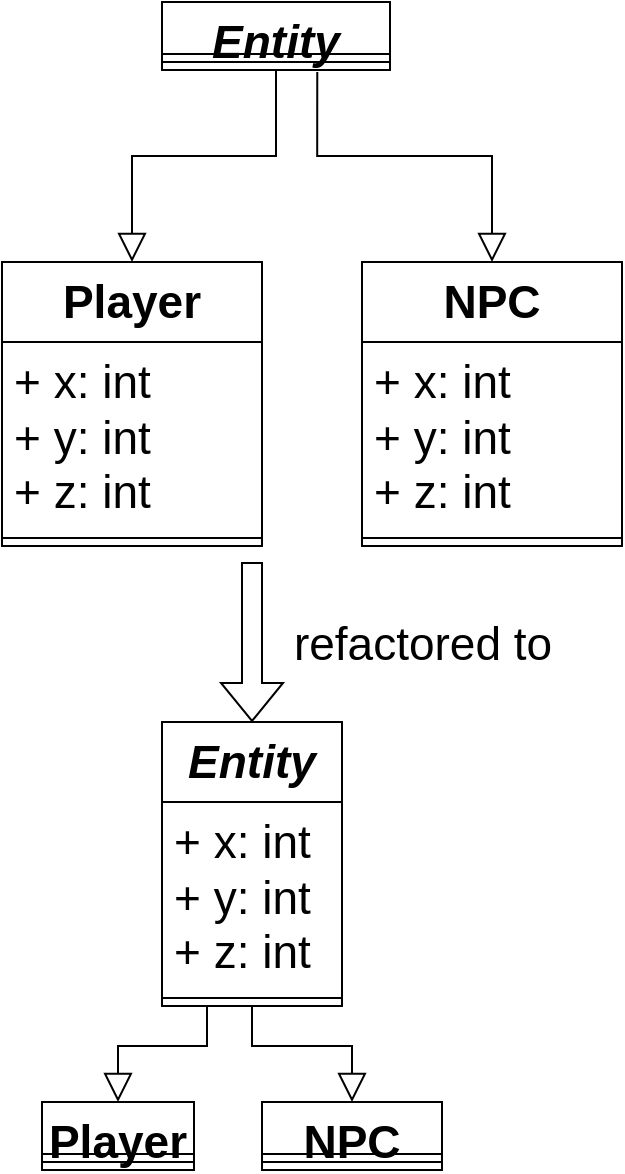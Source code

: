 <mxfile version="24.9.0">
  <diagram id="C5RBs43oDa-KdzZeNtuy" name="Page-1">
    <mxGraphModel dx="415" dy="227" grid="1" gridSize="10" guides="1" tooltips="1" connect="1" arrows="1" fold="1" page="1" pageScale="1" pageWidth="827" pageHeight="1169" math="0" shadow="0">
      <root>
        <mxCell id="WIyWlLk6GJQsqaUBKTNV-0" />
        <mxCell id="WIyWlLk6GJQsqaUBKTNV-1" parent="WIyWlLk6GJQsqaUBKTNV-0" />
        <mxCell id="q5MoAWhynA4X8tI6t1yL-24" style="edgeStyle=orthogonalEdgeStyle;rounded=0;orthogonalLoop=1;jettySize=auto;html=1;entryX=0.5;entryY=0;entryDx=0;entryDy=0;endArrow=block;endFill=0;fontSize=23;endSize=12;" parent="WIyWlLk6GJQsqaUBKTNV-1" source="q5MoAWhynA4X8tI6t1yL-13" target="q5MoAWhynA4X8tI6t1yL-17" edge="1">
          <mxGeometry relative="1" as="geometry" />
        </mxCell>
        <mxCell id="q5MoAWhynA4X8tI6t1yL-25" style="edgeStyle=orthogonalEdgeStyle;rounded=0;orthogonalLoop=1;jettySize=auto;html=1;exitX=0.681;exitY=1.125;exitDx=0;exitDy=0;entryX=0.5;entryY=0;entryDx=0;entryDy=0;endArrow=block;endFill=0;exitPerimeter=0;fontSize=23;endSize=12;" parent="WIyWlLk6GJQsqaUBKTNV-1" source="q5MoAWhynA4X8tI6t1yL-15" target="q5MoAWhynA4X8tI6t1yL-21" edge="1">
          <mxGeometry relative="1" as="geometry" />
        </mxCell>
        <mxCell id="q5MoAWhynA4X8tI6t1yL-13" value="Entity" style="swimlane;fontStyle=3;align=center;verticalAlign=top;childLayout=stackLayout;horizontal=1;startSize=26;horizontalStack=0;resizeParent=1;resizeParentMax=0;resizeLast=0;collapsible=1;marginBottom=0;whiteSpace=wrap;html=1;fontSize=23;" parent="WIyWlLk6GJQsqaUBKTNV-1" vertex="1">
          <mxGeometry x="100" y="70" width="114" height="34" as="geometry" />
        </mxCell>
        <mxCell id="q5MoAWhynA4X8tI6t1yL-15" value="" style="line;strokeWidth=1;fillColor=none;align=left;verticalAlign=middle;spacingTop=-1;spacingLeft=3;spacingRight=3;rotatable=0;labelPosition=right;points=[];portConstraint=eastwest;strokeColor=inherit;fontSize=23;" parent="q5MoAWhynA4X8tI6t1yL-13" vertex="1">
          <mxGeometry y="26" width="114" height="8" as="geometry" />
        </mxCell>
        <mxCell id="q5MoAWhynA4X8tI6t1yL-17" value="Player" style="swimlane;fontStyle=1;align=center;verticalAlign=top;childLayout=stackLayout;horizontal=1;startSize=40;horizontalStack=0;resizeParent=1;resizeParentMax=0;resizeLast=0;collapsible=1;marginBottom=0;whiteSpace=wrap;html=1;fontSize=23;" parent="WIyWlLk6GJQsqaUBKTNV-1" vertex="1">
          <mxGeometry x="20" y="200" width="130" height="142" as="geometry" />
        </mxCell>
        <mxCell id="q5MoAWhynA4X8tI6t1yL-18" value="+ x: int&lt;div&gt;+ y: int&lt;/div&gt;&lt;div&gt;+ z: int&lt;/div&gt;&lt;div&gt;+ name: String&lt;/div&gt;" style="text;strokeColor=none;fillColor=none;align=left;verticalAlign=top;spacingLeft=4;spacingRight=4;overflow=hidden;rotatable=0;points=[[0,0.5],[1,0.5]];portConstraint=eastwest;whiteSpace=wrap;html=1;fontSize=23;" parent="q5MoAWhynA4X8tI6t1yL-17" vertex="1">
          <mxGeometry y="40" width="130" height="94" as="geometry" />
        </mxCell>
        <mxCell id="q5MoAWhynA4X8tI6t1yL-19" value="" style="line;strokeWidth=1;fillColor=none;align=left;verticalAlign=middle;spacingTop=-1;spacingLeft=3;spacingRight=3;rotatable=0;labelPosition=right;points=[];portConstraint=eastwest;strokeColor=inherit;fontSize=23;" parent="q5MoAWhynA4X8tI6t1yL-17" vertex="1">
          <mxGeometry y="134" width="130" height="8" as="geometry" />
        </mxCell>
        <mxCell id="q5MoAWhynA4X8tI6t1yL-21" value="NPC" style="swimlane;fontStyle=1;align=center;verticalAlign=top;childLayout=stackLayout;horizontal=1;startSize=40;horizontalStack=0;resizeParent=1;resizeParentMax=0;resizeLast=0;collapsible=1;marginBottom=0;whiteSpace=wrap;html=1;fontSize=23;" parent="WIyWlLk6GJQsqaUBKTNV-1" vertex="1">
          <mxGeometry x="200" y="200" width="130" height="142" as="geometry" />
        </mxCell>
        <mxCell id="q5MoAWhynA4X8tI6t1yL-22" value="+ x: int&lt;div&gt;+ y: int&lt;/div&gt;&lt;div&gt;+ z: int&lt;/div&gt;&lt;div&gt;+ name: String&lt;/div&gt;" style="text;strokeColor=none;fillColor=none;align=left;verticalAlign=top;spacingLeft=4;spacingRight=4;overflow=hidden;rotatable=0;points=[[0,0.5],[1,0.5]];portConstraint=eastwest;whiteSpace=wrap;html=1;fontSize=23;" parent="q5MoAWhynA4X8tI6t1yL-21" vertex="1">
          <mxGeometry y="40" width="130" height="94" as="geometry" />
        </mxCell>
        <mxCell id="q5MoAWhynA4X8tI6t1yL-23" value="" style="line;strokeWidth=1;fillColor=none;align=left;verticalAlign=middle;spacingTop=-1;spacingLeft=3;spacingRight=3;rotatable=0;labelPosition=right;points=[];portConstraint=eastwest;strokeColor=inherit;fontSize=23;" parent="q5MoAWhynA4X8tI6t1yL-21" vertex="1">
          <mxGeometry y="134" width="130" height="8" as="geometry" />
        </mxCell>
        <mxCell id="q5MoAWhynA4X8tI6t1yL-26" style="edgeStyle=orthogonalEdgeStyle;rounded=0;orthogonalLoop=1;jettySize=auto;html=1;entryX=0.5;entryY=0;entryDx=0;entryDy=0;endArrow=block;endFill=0;exitX=0.25;exitY=1;exitDx=0;exitDy=0;fontSize=23;endSize=12;" parent="WIyWlLk6GJQsqaUBKTNV-1" source="q5MoAWhynA4X8tI6t1yL-39" target="q5MoAWhynA4X8tI6t1yL-30" edge="1">
          <mxGeometry relative="1" as="geometry">
            <mxPoint x="550" y="230" as="sourcePoint" />
            <Array as="points">
              <mxPoint x="123" y="592" />
              <mxPoint x="78" y="592" />
            </Array>
          </mxGeometry>
        </mxCell>
        <mxCell id="q5MoAWhynA4X8tI6t1yL-27" style="edgeStyle=orthogonalEdgeStyle;rounded=0;orthogonalLoop=1;jettySize=auto;html=1;exitX=0.5;exitY=1;exitDx=0;exitDy=0;entryX=0.5;entryY=0;entryDx=0;entryDy=0;endArrow=block;endFill=0;fontSize=23;endSize=12;" parent="WIyWlLk6GJQsqaUBKTNV-1" source="q5MoAWhynA4X8tI6t1yL-39" target="q5MoAWhynA4X8tI6t1yL-33" edge="1">
          <mxGeometry relative="1" as="geometry">
            <mxPoint x="560.25" y="205" as="sourcePoint" />
          </mxGeometry>
        </mxCell>
        <mxCell id="q5MoAWhynA4X8tI6t1yL-30" value="Player" style="swimlane;fontStyle=1;align=center;verticalAlign=top;childLayout=stackLayout;horizontal=1;startSize=26;horizontalStack=0;resizeParent=1;resizeParentMax=0;resizeLast=0;collapsible=1;marginBottom=0;whiteSpace=wrap;html=1;fontSize=23;" parent="WIyWlLk6GJQsqaUBKTNV-1" vertex="1">
          <mxGeometry x="40" y="620" width="76" height="34" as="geometry" />
        </mxCell>
        <mxCell id="q5MoAWhynA4X8tI6t1yL-32" value="" style="line;strokeWidth=1;fillColor=none;align=left;verticalAlign=middle;spacingTop=-1;spacingLeft=3;spacingRight=3;rotatable=0;labelPosition=right;points=[];portConstraint=eastwest;strokeColor=inherit;fontSize=23;" parent="q5MoAWhynA4X8tI6t1yL-30" vertex="1">
          <mxGeometry y="26" width="76" height="8" as="geometry" />
        </mxCell>
        <mxCell id="q5MoAWhynA4X8tI6t1yL-33" value="NPC" style="swimlane;fontStyle=1;align=center;verticalAlign=top;childLayout=stackLayout;horizontal=1;startSize=26;horizontalStack=0;resizeParent=1;resizeParentMax=0;resizeLast=0;collapsible=1;marginBottom=0;whiteSpace=wrap;html=1;fontSize=23;" parent="WIyWlLk6GJQsqaUBKTNV-1" vertex="1">
          <mxGeometry x="150" y="620" width="90" height="34" as="geometry" />
        </mxCell>
        <mxCell id="q5MoAWhynA4X8tI6t1yL-35" value="" style="line;strokeWidth=1;fillColor=none;align=left;verticalAlign=middle;spacingTop=-1;spacingLeft=3;spacingRight=3;rotatable=0;labelPosition=right;points=[];portConstraint=eastwest;strokeColor=inherit;fontSize=23;" parent="q5MoAWhynA4X8tI6t1yL-33" vertex="1">
          <mxGeometry y="26" width="90" height="8" as="geometry" />
        </mxCell>
        <mxCell id="q5MoAWhynA4X8tI6t1yL-39" value="Entity" style="swimlane;fontStyle=3;align=center;verticalAlign=top;childLayout=stackLayout;horizontal=1;startSize=40;horizontalStack=0;resizeParent=1;resizeParentMax=0;resizeLast=0;collapsible=1;marginBottom=0;whiteSpace=wrap;html=1;fontSize=23;" parent="WIyWlLk6GJQsqaUBKTNV-1" vertex="1">
          <mxGeometry x="100" y="430" width="90" height="142" as="geometry" />
        </mxCell>
        <mxCell id="q5MoAWhynA4X8tI6t1yL-40" value="+ x: int&lt;div&gt;+ y: int&lt;/div&gt;&lt;div&gt;+ z: int&lt;/div&gt;&lt;div&gt;name: String&lt;/div&gt;" style="text;strokeColor=none;fillColor=none;align=left;verticalAlign=top;spacingLeft=4;spacingRight=4;overflow=hidden;rotatable=0;points=[[0,0.5],[1,0.5]];portConstraint=eastwest;whiteSpace=wrap;html=1;fontSize=23;" parent="q5MoAWhynA4X8tI6t1yL-39" vertex="1">
          <mxGeometry y="40" width="90" height="94" as="geometry" />
        </mxCell>
        <mxCell id="q5MoAWhynA4X8tI6t1yL-41" value="" style="line;strokeWidth=1;fillColor=none;align=left;verticalAlign=middle;spacingTop=-1;spacingLeft=3;spacingRight=3;rotatable=0;labelPosition=right;points=[];portConstraint=eastwest;strokeColor=inherit;fontSize=23;" parent="q5MoAWhynA4X8tI6t1yL-39" vertex="1">
          <mxGeometry y="134" width="90" height="8" as="geometry" />
        </mxCell>
        <mxCell id="q5MoAWhynA4X8tI6t1yL-43" value="" style="shape=flexArrow;endArrow=classic;html=1;rounded=0;entryX=0.5;entryY=0;entryDx=0;entryDy=0;fontSize=23;" parent="WIyWlLk6GJQsqaUBKTNV-1" target="q5MoAWhynA4X8tI6t1yL-39" edge="1">
          <mxGeometry width="50" height="50" relative="1" as="geometry">
            <mxPoint x="145" y="350" as="sourcePoint" />
            <mxPoint x="170" y="342" as="targetPoint" />
          </mxGeometry>
        </mxCell>
        <mxCell id="q5MoAWhynA4X8tI6t1yL-44" value="refactored to" style="edgeLabel;html=1;align=center;verticalAlign=middle;resizable=0;points=[];fontSize=23;" parent="q5MoAWhynA4X8tI6t1yL-43" vertex="1" connectable="0">
          <mxGeometry x="-0.392" y="-4" relative="1" as="geometry">
            <mxPoint x="89" y="16" as="offset" />
          </mxGeometry>
        </mxCell>
      </root>
    </mxGraphModel>
  </diagram>
</mxfile>

